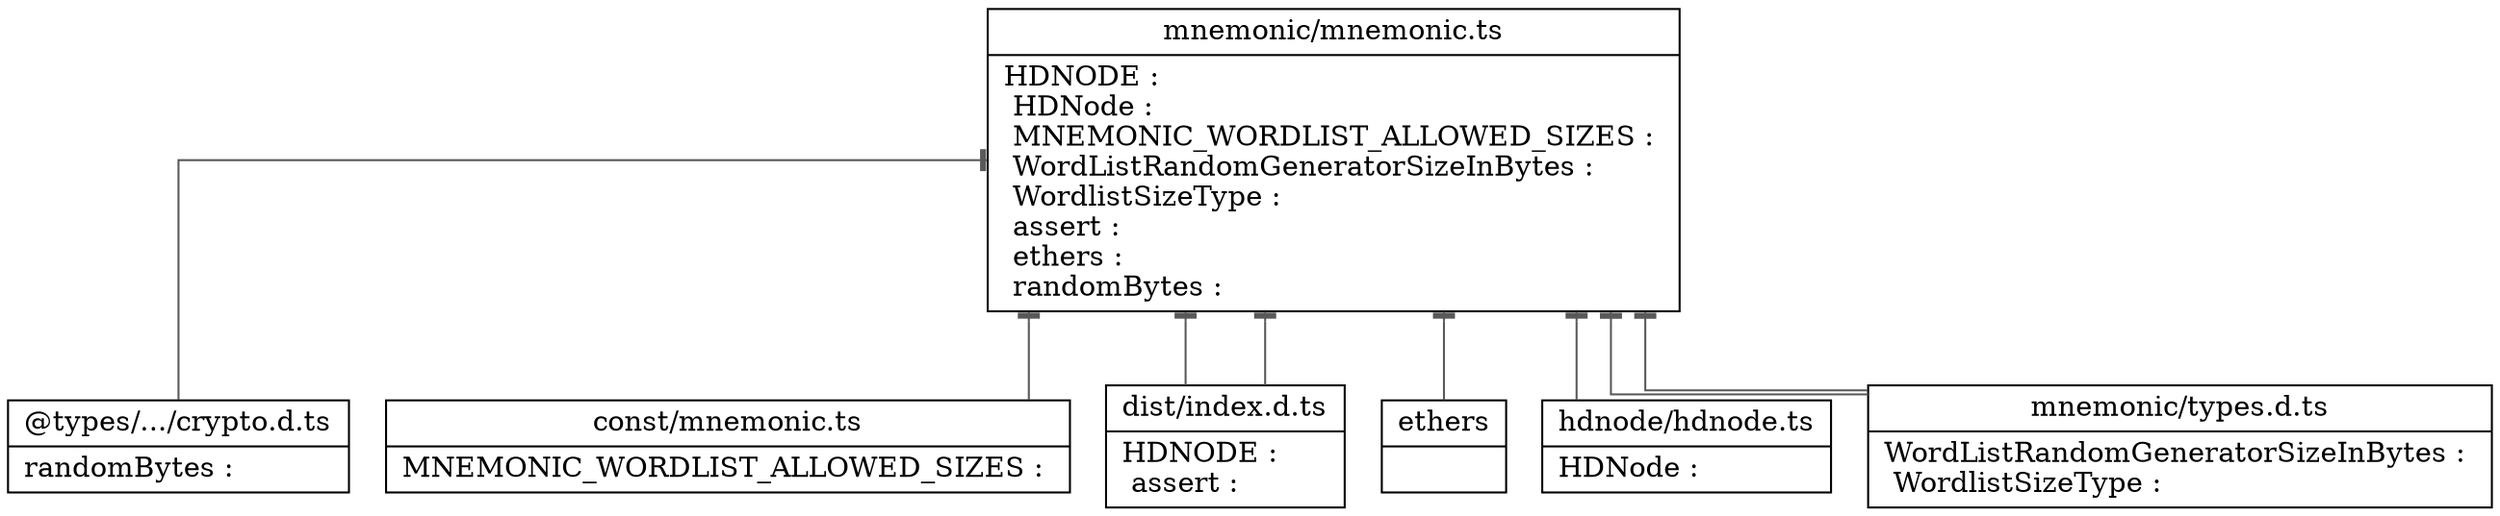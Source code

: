 digraph "mnemonic" {

splines  = ortho;
fontname = "Inconsolata";

node [colorscheme = ylgnbu4];
edge [colorscheme = dark28, dir = both];

"@types/.../crypto.d.ts" [shape = record, label = "{ @types/.../crypto.d.ts |  randomBytes : \l }"];
"const/mnemonic.ts"      [shape = record, label = "{ const/mnemonic.ts |  MNEMONIC_WORDLIST_ALLOWED_SIZES : \l }"];
"dist/index.d.ts"        [shape = record, label = "{ dist/index.d.ts |  HDNODE : \l  assert : \l }"];
ethers                   [shape = record, label = "{ ethers |  }"];
"hdnode/hdnode.ts"       [shape = record, label = "{ hdnode/hdnode.ts |  HDNode : \l }"];
"mnemonic/mnemonic.ts"   [shape = record, label = "{ mnemonic/mnemonic.ts |  HDNODE : \l  HDNode : \l  MNEMONIC_WORDLIST_ALLOWED_SIZES : \l  WordListRandomGeneratorSizeInBytes : \l  WordlistSizeType : \l  assert : \l  ethers : \l  randomBytes : \l }"];
"mnemonic/types.d.ts"    [shape = record, label = "{ mnemonic/types.d.ts |  WordListRandomGeneratorSizeInBytes : \l  WordlistSizeType : \l }"];

"mnemonic/mnemonic.ts"   -> "@types/.../crypto.d.ts" [color = "#595959", style = solid , arrowtail = tee     , arrowhead = none    , taillabel = "", label = "", headlabel = ""];
"mnemonic/mnemonic.ts"   -> "const/mnemonic.ts"      [color = "#595959", style = solid , arrowtail = tee     , arrowhead = none    , taillabel = "", label = "", headlabel = ""];
"mnemonic/mnemonic.ts"   -> "dist/index.d.ts"        [color = "#595959", style = solid , arrowtail = tee     , arrowhead = none    , taillabel = "", label = "", headlabel = ""];
"mnemonic/mnemonic.ts"   -> "dist/index.d.ts"        [color = "#595959", style = solid , arrowtail = tee     , arrowhead = none    , taillabel = "", label = "", headlabel = ""];
"mnemonic/mnemonic.ts"   -> ethers                   [color = "#595959", style = solid , arrowtail = tee     , arrowhead = none    , taillabel = "", label = "", headlabel = ""];
"mnemonic/mnemonic.ts"   -> "hdnode/hdnode.ts"       [color = "#595959", style = solid , arrowtail = tee     , arrowhead = none    , taillabel = "", label = "", headlabel = ""];
"mnemonic/mnemonic.ts"   -> "mnemonic/types.d.ts"    [color = "#595959", style = solid , arrowtail = tee     , arrowhead = none    , taillabel = "", label = "", headlabel = ""];
"mnemonic/mnemonic.ts"   -> "mnemonic/types.d.ts"    [color = "#595959", style = solid , arrowtail = tee     , arrowhead = none    , taillabel = "", label = "", headlabel = ""];

}
